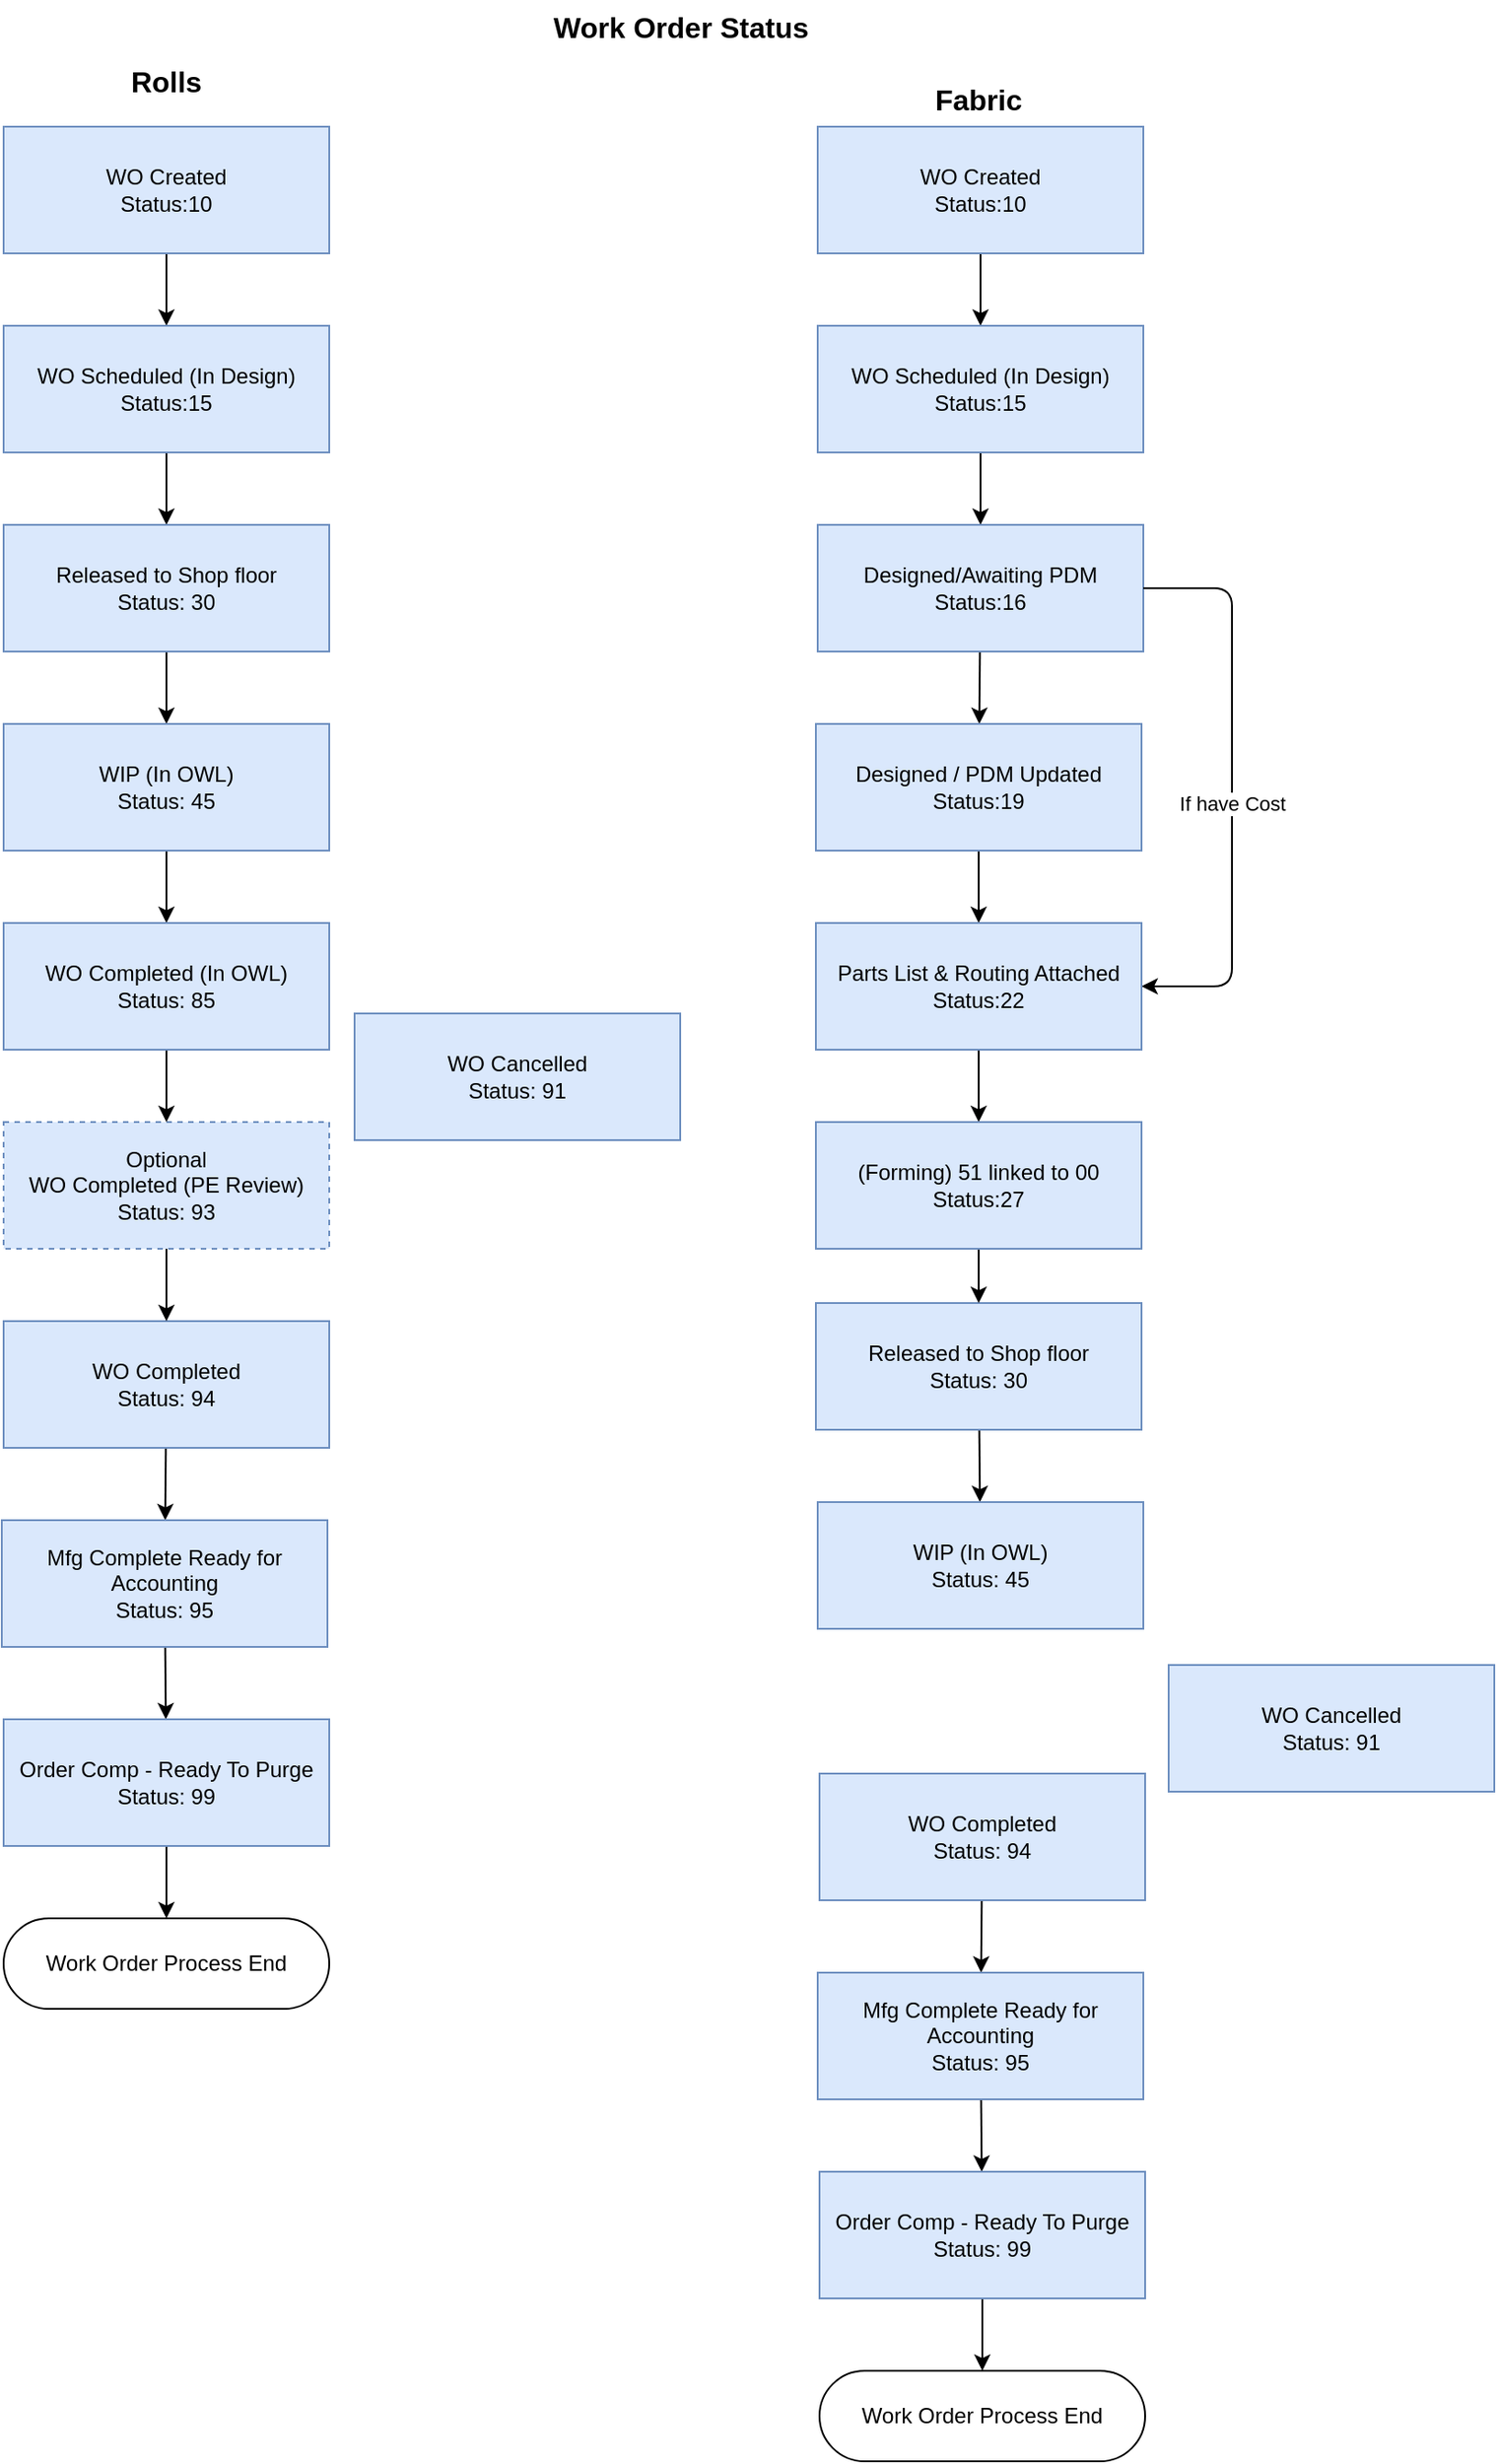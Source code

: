<mxfile>
    <diagram id="NIP8vCB4eId5Prm6ArUl" name="Page-1">
        <mxGraphModel dx="984" dy="687" grid="1" gridSize="10" guides="1" tooltips="1" connect="1" arrows="1" fold="1" page="1" pageScale="1" pageWidth="827" pageHeight="1169" math="0" shadow="0">
            <root>
                <mxCell id="0"/>
                <mxCell id="1" parent="0"/>
                <mxCell id="59" value="" style="edgeStyle=none;html=1;" edge="1" parent="1" source="2" target="58">
                    <mxGeometry relative="1" as="geometry"/>
                </mxCell>
                <mxCell id="2" value="WO Created&lt;br&gt;Status:10" style="rounded=0;whiteSpace=wrap;html=1;fillColor=#dae8fc;strokeColor=#6c8ebf;" parent="1" vertex="1">
                    <mxGeometry x="51" y="80" width="180" height="70" as="geometry"/>
                </mxCell>
                <mxCell id="42" value="Work Order Process End" style="rounded=1;whiteSpace=wrap;html=1;arcSize=50;" parent="1" vertex="1">
                    <mxGeometry x="51" y="1070" width="180" height="50" as="geometry"/>
                </mxCell>
                <mxCell id="44" value="&lt;font style=&quot;font-size: 16px&quot;&gt;&lt;b&gt;Rolls&lt;/b&gt;&lt;/font&gt;" style="text;html=1;strokeColor=none;fillColor=none;align=center;verticalAlign=middle;whiteSpace=wrap;rounded=0;fontFamily=Helvetica;fontSize=12;fontColor=default;" parent="1" vertex="1">
                    <mxGeometry x="81" y="40" width="120" height="30" as="geometry"/>
                </mxCell>
                <mxCell id="45" value="&lt;font style=&quot;font-size: 16px&quot;&gt;&lt;b&gt;Fabric&lt;/b&gt;&lt;/font&gt;" style="text;html=1;strokeColor=none;fillColor=none;align=center;verticalAlign=middle;whiteSpace=wrap;rounded=0;fontFamily=Helvetica;fontSize=12;fontColor=default;" parent="1" vertex="1">
                    <mxGeometry x="500" y="50" width="180" height="30" as="geometry"/>
                </mxCell>
                <mxCell id="55" value="&lt;font style=&quot;font-size: 16px&quot;&gt;&lt;b&gt;Work Order Status&lt;br&gt;&lt;/b&gt;&lt;/font&gt;" style="text;html=1;strokeColor=none;fillColor=none;align=center;verticalAlign=middle;whiteSpace=wrap;rounded=0;fontFamily=Helvetica;fontSize=12;fontColor=default;" parent="1" vertex="1">
                    <mxGeometry x="191" y="10" width="469" height="30" as="geometry"/>
                </mxCell>
                <mxCell id="61" value="" style="edgeStyle=none;html=1;" edge="1" parent="1" source="58" target="60">
                    <mxGeometry relative="1" as="geometry"/>
                </mxCell>
                <mxCell id="58" value="WO Scheduled (In Design)&lt;br&gt;Status:15" style="rounded=0;whiteSpace=wrap;html=1;fillColor=#dae8fc;strokeColor=#6c8ebf;" vertex="1" parent="1">
                    <mxGeometry x="51" y="190" width="180" height="70" as="geometry"/>
                </mxCell>
                <mxCell id="63" value="" style="edgeStyle=none;html=1;" edge="1" parent="1" source="60" target="62">
                    <mxGeometry relative="1" as="geometry"/>
                </mxCell>
                <mxCell id="60" value="Released to Shop floor&lt;br&gt;Status: 30" style="rounded=0;whiteSpace=wrap;html=1;fillColor=#dae8fc;strokeColor=#6c8ebf;" vertex="1" parent="1">
                    <mxGeometry x="51" y="300" width="180" height="70" as="geometry"/>
                </mxCell>
                <mxCell id="74" value="" style="edgeStyle=none;html=1;" edge="1" parent="1" source="62" target="73">
                    <mxGeometry relative="1" as="geometry"/>
                </mxCell>
                <mxCell id="62" value="WIP (In OWL)&lt;br&gt;Status: 45" style="rounded=0;whiteSpace=wrap;html=1;fillColor=#dae8fc;strokeColor=#6c8ebf;" vertex="1" parent="1">
                    <mxGeometry x="51" y="410" width="180" height="70" as="geometry"/>
                </mxCell>
                <mxCell id="67" value="" style="edgeStyle=none;html=1;" edge="1" parent="1" source="64" target="66">
                    <mxGeometry relative="1" as="geometry"/>
                </mxCell>
                <mxCell id="64" value="WO Completed&lt;br&gt;Status: 94" style="rounded=0;whiteSpace=wrap;html=1;fillColor=#dae8fc;strokeColor=#6c8ebf;" vertex="1" parent="1">
                    <mxGeometry x="51" y="740" width="180" height="70" as="geometry"/>
                </mxCell>
                <mxCell id="69" value="" style="edgeStyle=none;html=1;" edge="1" parent="1" source="66" target="68">
                    <mxGeometry relative="1" as="geometry"/>
                </mxCell>
                <mxCell id="66" value="Mfg Complete Ready for Accounting&lt;br&gt;Status: 95" style="rounded=0;whiteSpace=wrap;html=1;fillColor=#dae8fc;strokeColor=#6c8ebf;" vertex="1" parent="1">
                    <mxGeometry x="50" y="850" width="180" height="70" as="geometry"/>
                </mxCell>
                <mxCell id="70" value="" style="edgeStyle=none;html=1;" edge="1" parent="1" source="68" target="42">
                    <mxGeometry relative="1" as="geometry"/>
                </mxCell>
                <mxCell id="68" value="Order Comp - Ready To Purge&lt;br&gt;Status: 99" style="rounded=0;whiteSpace=wrap;html=1;fillColor=#dae8fc;strokeColor=#6c8ebf;" vertex="1" parent="1">
                    <mxGeometry x="51" y="960" width="180" height="70" as="geometry"/>
                </mxCell>
                <mxCell id="71" value="WO Cancelled&lt;br&gt;Status: 91" style="rounded=0;whiteSpace=wrap;html=1;fillColor=#dae8fc;strokeColor=#6c8ebf;" vertex="1" parent="1">
                    <mxGeometry x="245" y="570" width="180" height="70" as="geometry"/>
                </mxCell>
                <mxCell id="76" value="" style="edgeStyle=none;html=1;" edge="1" parent="1" source="72" target="64">
                    <mxGeometry relative="1" as="geometry"/>
                </mxCell>
                <mxCell id="72" value="Optional&lt;br&gt;WO Completed (PE Review)&lt;br&gt;Status: 93" style="rounded=0;whiteSpace=wrap;html=1;fillColor=#dae8fc;strokeColor=#6c8ebf;dashed=1;" vertex="1" parent="1">
                    <mxGeometry x="51" y="630" width="180" height="70" as="geometry"/>
                </mxCell>
                <mxCell id="75" value="" style="edgeStyle=none;html=1;" edge="1" parent="1" source="73" target="72">
                    <mxGeometry relative="1" as="geometry"/>
                </mxCell>
                <mxCell id="73" value="WO Completed (In OWL)&lt;br&gt;Status: 85" style="rounded=0;whiteSpace=wrap;html=1;fillColor=#dae8fc;strokeColor=#6c8ebf;" vertex="1" parent="1">
                    <mxGeometry x="51" y="520" width="180" height="70" as="geometry"/>
                </mxCell>
                <mxCell id="77" value="" style="edgeStyle=none;html=1;" edge="1" parent="1" source="78" target="81">
                    <mxGeometry relative="1" as="geometry"/>
                </mxCell>
                <mxCell id="78" value="WO Created&lt;br&gt;Status:10" style="rounded=0;whiteSpace=wrap;html=1;fillColor=#dae8fc;strokeColor=#6c8ebf;" vertex="1" parent="1">
                    <mxGeometry x="501" y="80" width="180" height="70" as="geometry"/>
                </mxCell>
                <mxCell id="79" value="Work Order Process End" style="rounded=1;whiteSpace=wrap;html=1;arcSize=50;" vertex="1" parent="1">
                    <mxGeometry x="502" y="1320" width="180" height="50" as="geometry"/>
                </mxCell>
                <mxCell id="99" value="" style="edgeStyle=none;html=1;" edge="1" parent="1" source="81" target="98">
                    <mxGeometry relative="1" as="geometry"/>
                </mxCell>
                <mxCell id="81" value="WO Scheduled (In Design)&lt;br&gt;Status:15" style="rounded=0;whiteSpace=wrap;html=1;fillColor=#dae8fc;strokeColor=#6c8ebf;" vertex="1" parent="1">
                    <mxGeometry x="501" y="190" width="180" height="70" as="geometry"/>
                </mxCell>
                <mxCell id="97" value="" style="edgeStyle=none;html=1;" edge="1" parent="1" source="83" target="85">
                    <mxGeometry relative="1" as="geometry"/>
                </mxCell>
                <mxCell id="83" value="Released to Shop floor&lt;br&gt;Status: 30" style="rounded=0;whiteSpace=wrap;html=1;fillColor=#dae8fc;strokeColor=#6c8ebf;" vertex="1" parent="1">
                    <mxGeometry x="500" y="730" width="180" height="70" as="geometry"/>
                </mxCell>
                <mxCell id="85" value="WIP (In OWL)&lt;br&gt;Status: 45" style="rounded=0;whiteSpace=wrap;html=1;fillColor=#dae8fc;strokeColor=#6c8ebf;" vertex="1" parent="1">
                    <mxGeometry x="501" y="840" width="180" height="70" as="geometry"/>
                </mxCell>
                <mxCell id="86" value="" style="edgeStyle=none;html=1;" edge="1" parent="1" source="87" target="89">
                    <mxGeometry relative="1" as="geometry"/>
                </mxCell>
                <mxCell id="87" value="WO Completed&lt;br&gt;Status: 94" style="rounded=0;whiteSpace=wrap;html=1;fillColor=#dae8fc;strokeColor=#6c8ebf;" vertex="1" parent="1">
                    <mxGeometry x="502" y="990" width="180" height="70" as="geometry"/>
                </mxCell>
                <mxCell id="88" value="" style="edgeStyle=none;html=1;" edge="1" parent="1" source="89" target="91">
                    <mxGeometry relative="1" as="geometry"/>
                </mxCell>
                <mxCell id="89" value="Mfg Complete Ready for Accounting&lt;br&gt;Status: 95" style="rounded=0;whiteSpace=wrap;html=1;fillColor=#dae8fc;strokeColor=#6c8ebf;" vertex="1" parent="1">
                    <mxGeometry x="501" y="1100" width="180" height="70" as="geometry"/>
                </mxCell>
                <mxCell id="90" value="" style="edgeStyle=none;html=1;" edge="1" parent="1" source="91" target="79">
                    <mxGeometry relative="1" as="geometry"/>
                </mxCell>
                <mxCell id="91" value="Order Comp - Ready To Purge&lt;br&gt;Status: 99" style="rounded=0;whiteSpace=wrap;html=1;fillColor=#dae8fc;strokeColor=#6c8ebf;" vertex="1" parent="1">
                    <mxGeometry x="502" y="1210" width="180" height="70" as="geometry"/>
                </mxCell>
                <mxCell id="92" value="WO Cancelled&lt;br&gt;Status: 91" style="rounded=0;whiteSpace=wrap;html=1;fillColor=#dae8fc;strokeColor=#6c8ebf;" vertex="1" parent="1">
                    <mxGeometry x="695" y="930" width="180" height="70" as="geometry"/>
                </mxCell>
                <mxCell id="101" value="" style="edgeStyle=none;html=1;" edge="1" parent="1" source="98" target="100">
                    <mxGeometry relative="1" as="geometry"/>
                </mxCell>
                <mxCell id="98" value="Designed/Awaiting PDM&lt;br&gt;Status:16" style="rounded=0;whiteSpace=wrap;html=1;fillColor=#dae8fc;strokeColor=#6c8ebf;" vertex="1" parent="1">
                    <mxGeometry x="501" y="300" width="180" height="70" as="geometry"/>
                </mxCell>
                <mxCell id="107" value="" style="edgeStyle=none;html=1;" edge="1" parent="1" source="100" target="102">
                    <mxGeometry relative="1" as="geometry"/>
                </mxCell>
                <mxCell id="108" style="edgeStyle=orthogonalEdgeStyle;html=1;exitX=1;exitY=0.5;exitDx=0;exitDy=0;entryX=1;entryY=0.5;entryDx=0;entryDy=0;" edge="1" parent="1" source="98" target="102">
                    <mxGeometry relative="1" as="geometry">
                        <mxPoint x="780" y="570" as="targetPoint"/>
                        <Array as="points">
                            <mxPoint x="730" y="335"/>
                            <mxPoint x="730" y="555"/>
                        </Array>
                    </mxGeometry>
                </mxCell>
                <mxCell id="109" value="If have Cost" style="edgeLabel;html=1;align=center;verticalAlign=middle;resizable=0;points=[];" vertex="1" connectable="0" parent="108">
                    <mxGeometry x="0.157" relative="1" as="geometry">
                        <mxPoint y="-17" as="offset"/>
                    </mxGeometry>
                </mxCell>
                <mxCell id="100" value="Designed / PDM Updated&lt;br&gt;Status:19" style="rounded=0;whiteSpace=wrap;html=1;fillColor=#dae8fc;strokeColor=#6c8ebf;" vertex="1" parent="1">
                    <mxGeometry x="500" y="410" width="180" height="70" as="geometry"/>
                </mxCell>
                <mxCell id="111" value="" style="edgeStyle=orthogonalEdgeStyle;html=1;" edge="1" parent="1" source="102" target="110">
                    <mxGeometry relative="1" as="geometry"/>
                </mxCell>
                <mxCell id="102" value="Parts List &amp;amp; Routing Attached&lt;br&gt;Status:22" style="rounded=0;whiteSpace=wrap;html=1;fillColor=#dae8fc;strokeColor=#6c8ebf;" vertex="1" parent="1">
                    <mxGeometry x="500" y="520" width="180" height="70" as="geometry"/>
                </mxCell>
                <mxCell id="112" value="" style="edgeStyle=orthogonalEdgeStyle;html=1;" edge="1" parent="1" source="110" target="83">
                    <mxGeometry relative="1" as="geometry"/>
                </mxCell>
                <mxCell id="110" value="(Forming) 51 linked to 00&lt;br&gt;Status:27" style="rounded=0;whiteSpace=wrap;html=1;fillColor=#dae8fc;strokeColor=#6c8ebf;" vertex="1" parent="1">
                    <mxGeometry x="500" y="630" width="180" height="70" as="geometry"/>
                </mxCell>
            </root>
        </mxGraphModel>
    </diagram>
</mxfile>